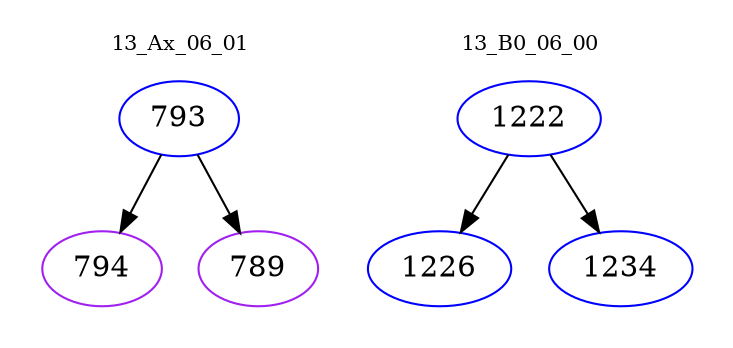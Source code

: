 digraph{
subgraph cluster_0 {
color = white
label = "13_Ax_06_01";
fontsize=10;
T0_793 [label="793", color="blue"]
T0_793 -> T0_794 [color="black"]
T0_794 [label="794", color="purple"]
T0_793 -> T0_789 [color="black"]
T0_789 [label="789", color="purple"]
}
subgraph cluster_1 {
color = white
label = "13_B0_06_00";
fontsize=10;
T1_1222 [label="1222", color="blue"]
T1_1222 -> T1_1226 [color="black"]
T1_1226 [label="1226", color="blue"]
T1_1222 -> T1_1234 [color="black"]
T1_1234 [label="1234", color="blue"]
}
}
